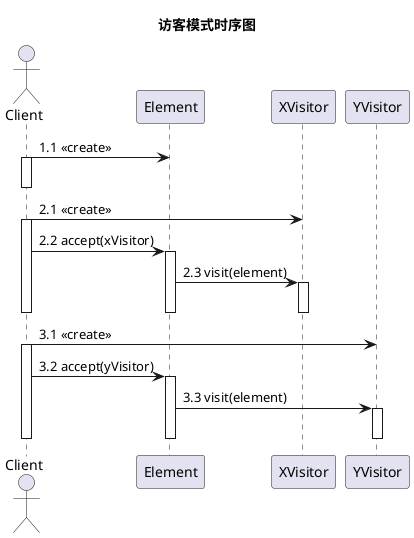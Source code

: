 @startuml
title 访客模式时序图

actor Client
participant Element
participant XVisitor
participant YVisitor

Client -> Element: 1.1 <<create>>
activate Client
deactivate Client
Client -> XVisitor: 2.1 <<create>>
activate Client
Client -> Element: 2.2 accept(xVisitor)
activate Element
Element -> XVisitor: 2.3 visit(element)
activate XVisitor
deactivate XVisitor
deactivate Element
deactivate Client
Client -> YVisitor: 3.1 <<create>>
activate Client
Client -> Element: 3.2 accept(yVisitor)
activate Element
Element -> YVisitor: 3.3 visit(element)
activate YVisitor
deactivate YVisitor
deactivate Element
deactivate Client
@enduml